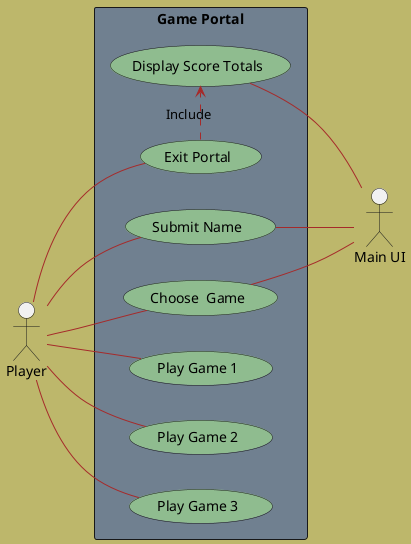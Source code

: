 @startuml
'https://plantuml.com/use-case-diagram

left to right direction
skinparam BackgroundColor DarkKhaki
skinparam usecase{
BackgroundColor DarkSeaGreen
ArrowColor Brown
ActorBorderColor Black

}
skinparam rectangle{
BackgroundColor SlateGrey


}



actor "Player" as p
actor "Main UI" as ui

rectangle "Game Portal" {
  usecase "Submit Name" as sub_name
  usecase "Choose  Game" as choose
  usecase "Play Game 1" as game1
  usecase "Play Game 2" as game2
  usecase "Play Game 3" as game3
  usecase "Display Score Totals" as display
  usecase "Exit Portal" as exit
}

'Player UseCases
p -- sub_name
p -- choose
p -- game1
p -- game2
p -- game3
p -- exit

' Main UI Usecases
sub_name -- ui
choose -- ui
display -- ui

'Extends & includes
exit .> display :Include

@enduml


